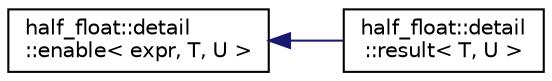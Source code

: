 digraph "Graphical Class Hierarchy"
{
  edge [fontname="Helvetica",fontsize="10",labelfontname="Helvetica",labelfontsize="10"];
  node [fontname="Helvetica",fontsize="10",shape=record];
  rankdir="LR";
  Node1 [label="half_float::detail\l::enable\< expr, T, U \>",height=0.2,width=0.4,color="black", fillcolor="white", style="filled",URL="$structhalf__float_1_1detail_1_1enable.html"];
  Node1 -> Node2 [dir="back",color="midnightblue",fontsize="10",style="solid",fontname="Helvetica"];
  Node2 [label="half_float::detail\l::result\< T, U \>",height=0.2,width=0.4,color="black", fillcolor="white", style="filled",URL="$structhalf__float_1_1detail_1_1result.html"];
}
